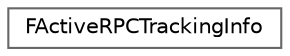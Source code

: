 digraph "Graphical Class Hierarchy"
{
 // INTERACTIVE_SVG=YES
 // LATEX_PDF_SIZE
  bgcolor="transparent";
  edge [fontname=Helvetica,fontsize=10,labelfontname=Helvetica,labelfontsize=10];
  node [fontname=Helvetica,fontsize=10,shape=box,height=0.2,width=0.4];
  rankdir="LR";
  Node0 [id="Node000000",label="FActiveRPCTrackingInfo",height=0.2,width=0.4,color="grey40", fillcolor="white", style="filled",URL="$dc/d61/structFActiveRPCTrackingInfo.html",tooltip="Stores a reference to active/valid FRPCTrackingInfo entries, for occasional cleanup."];
}
